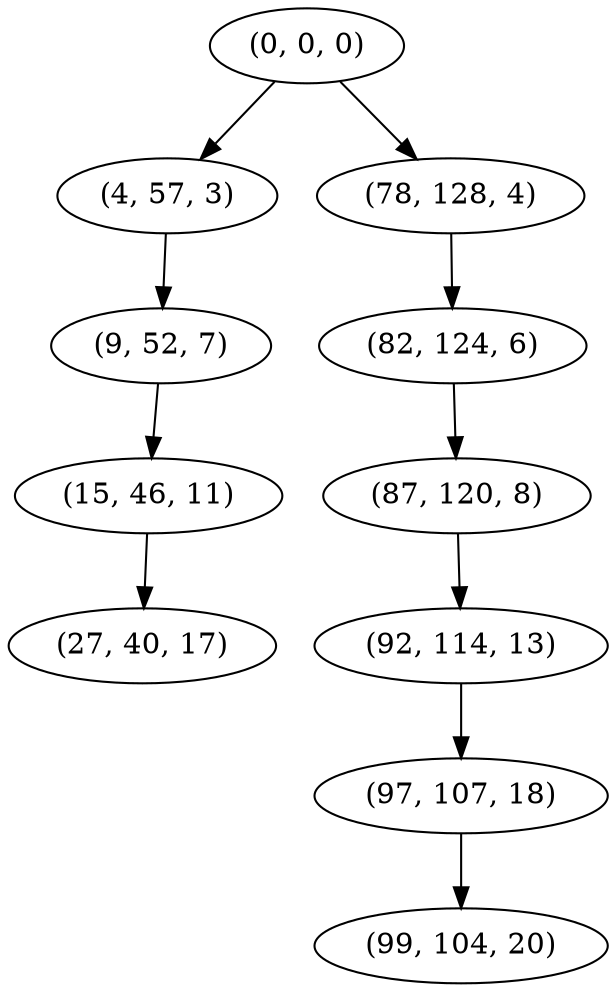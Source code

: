 digraph tree {
    "(0, 0, 0)";
    "(4, 57, 3)";
    "(9, 52, 7)";
    "(15, 46, 11)";
    "(27, 40, 17)";
    "(78, 128, 4)";
    "(82, 124, 6)";
    "(87, 120, 8)";
    "(92, 114, 13)";
    "(97, 107, 18)";
    "(99, 104, 20)";
    "(0, 0, 0)" -> "(4, 57, 3)";
    "(0, 0, 0)" -> "(78, 128, 4)";
    "(4, 57, 3)" -> "(9, 52, 7)";
    "(9, 52, 7)" -> "(15, 46, 11)";
    "(15, 46, 11)" -> "(27, 40, 17)";
    "(78, 128, 4)" -> "(82, 124, 6)";
    "(82, 124, 6)" -> "(87, 120, 8)";
    "(87, 120, 8)" -> "(92, 114, 13)";
    "(92, 114, 13)" -> "(97, 107, 18)";
    "(97, 107, 18)" -> "(99, 104, 20)";
}
